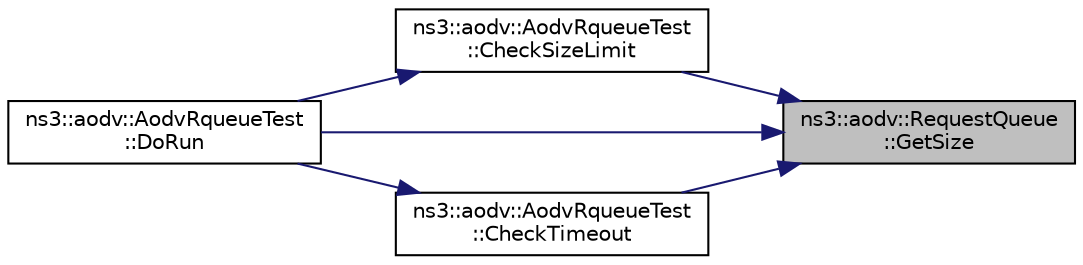 digraph "ns3::aodv::RequestQueue::GetSize"
{
 // LATEX_PDF_SIZE
  edge [fontname="Helvetica",fontsize="10",labelfontname="Helvetica",labelfontsize="10"];
  node [fontname="Helvetica",fontsize="10",shape=record];
  rankdir="RL";
  Node1 [label="ns3::aodv::RequestQueue\l::GetSize",height=0.2,width=0.4,color="black", fillcolor="grey75", style="filled", fontcolor="black",tooltip=" "];
  Node1 -> Node2 [dir="back",color="midnightblue",fontsize="10",style="solid",fontname="Helvetica"];
  Node2 [label="ns3::aodv::AodvRqueueTest\l::CheckSizeLimit",height=0.2,width=0.4,color="black", fillcolor="white", style="filled",URL="$structns3_1_1aodv_1_1_aodv_rqueue_test.html#aa9ce570206331dbac430dcca56c890f3",tooltip="Check size limit function."];
  Node2 -> Node3 [dir="back",color="midnightblue",fontsize="10",style="solid",fontname="Helvetica"];
  Node3 [label="ns3::aodv::AodvRqueueTest\l::DoRun",height=0.2,width=0.4,color="black", fillcolor="white", style="filled",URL="$structns3_1_1aodv_1_1_aodv_rqueue_test.html#a7ec6b59547d19f9c08f2dcff06eecae3",tooltip="Implementation to actually run this TestCase."];
  Node1 -> Node4 [dir="back",color="midnightblue",fontsize="10",style="solid",fontname="Helvetica"];
  Node4 [label="ns3::aodv::AodvRqueueTest\l::CheckTimeout",height=0.2,width=0.4,color="black", fillcolor="white", style="filled",URL="$structns3_1_1aodv_1_1_aodv_rqueue_test.html#a3e948c8e80d4fc78e261fd47f5f9a0d9",tooltip="Check timeout function."];
  Node4 -> Node3 [dir="back",color="midnightblue",fontsize="10",style="solid",fontname="Helvetica"];
  Node1 -> Node3 [dir="back",color="midnightblue",fontsize="10",style="solid",fontname="Helvetica"];
}

